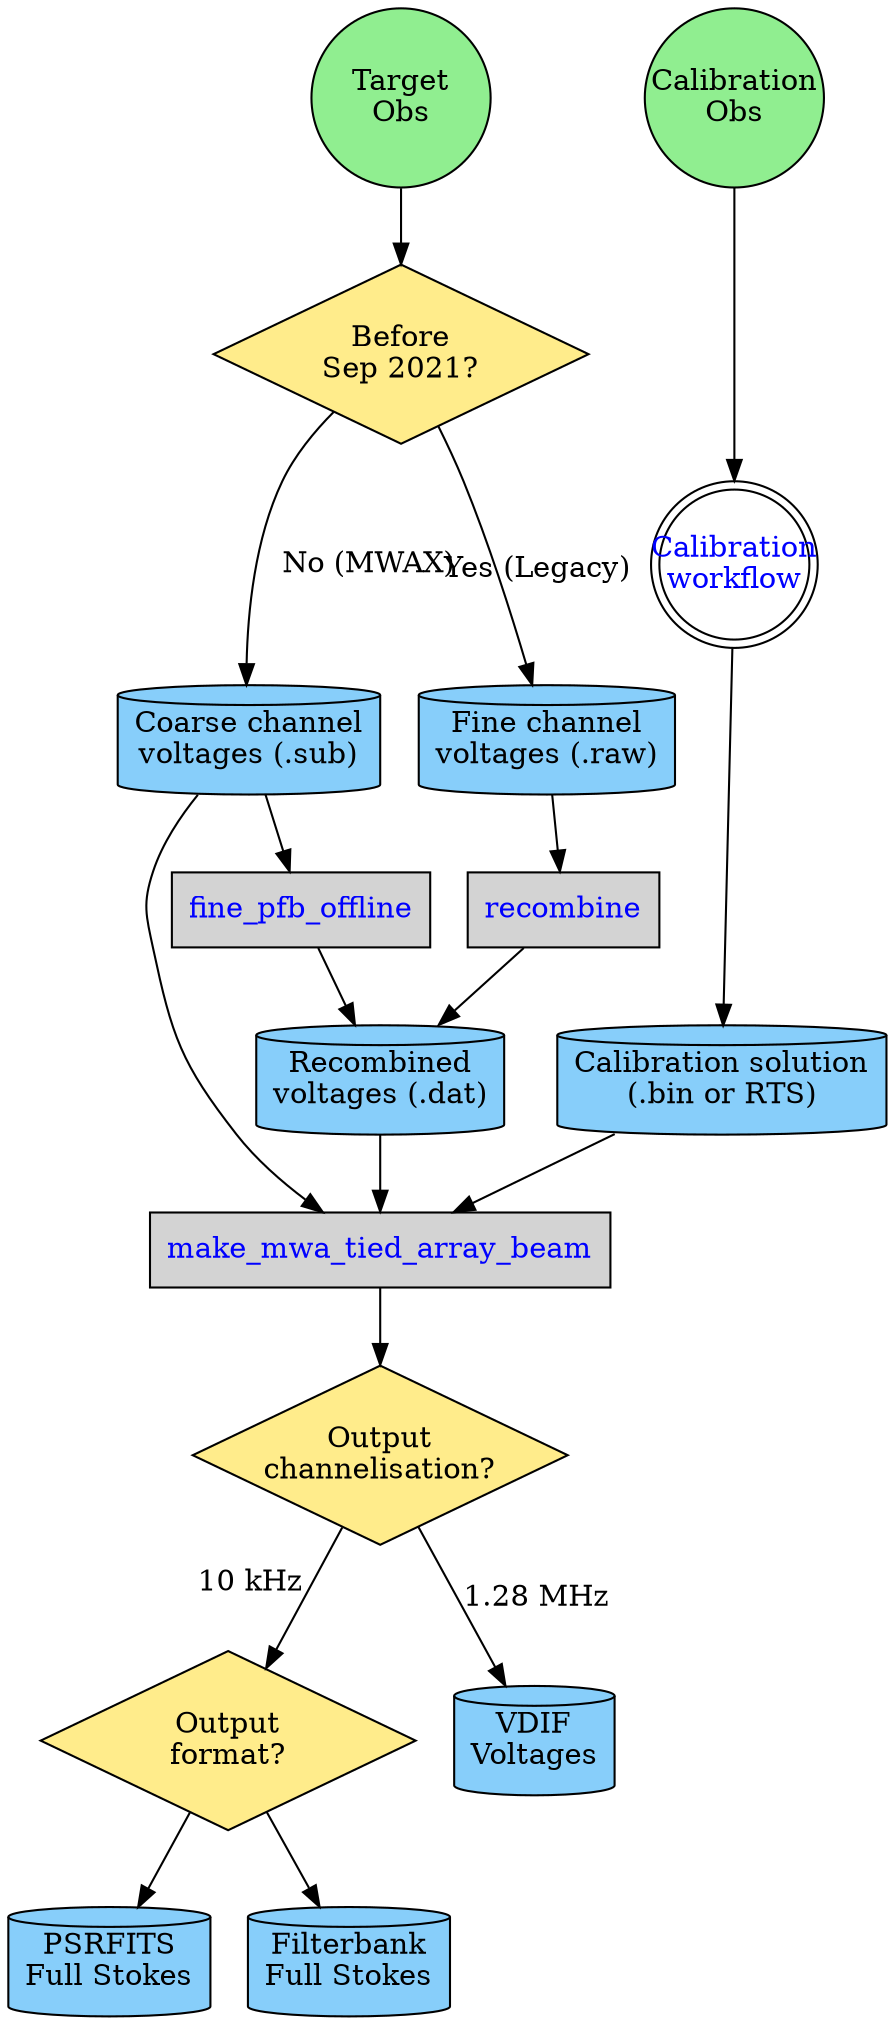 digraph overview {
    node [ shape=cylinder, style="filled" ];
    //splines = curved;

    targetobs [ label="Target\nObs", shape=circle, fixedsize=true, width=1.2, fillcolor=lightgreen ];
    calobs [ label="Calibration\nObs", shape=circle, fixedsize=true, width=1.2, fillcolor=lightgreen ];
    date [ label="Before\nSep 2021?", shape=diamond, fillcolor=lightgoldenrod1, fixedsize=true, width=2.5, height=1.2 ];
    raw [ label="Fine channel\nvoltages (.raw)", fillcolor=lightskyblue ];
    sub [ label="Coarse channel\nvoltages (.sub)", fillcolor=lightskyblue ];
    dat [ label="Recombined\nvoltages (.dat)", fillcolor=lightskyblue ];
    outputchannelisation [ label="Output\nchannelisation?", shape=diamond, fillcolor=lightgoldenrod1, fixedsize=true, width=2.5, height=1.2 ];
    outputformat [ label="Output\nformat?", shape=diamond, fillcolor=lightgoldenrod1, fixedsize=true, width=2.5, height=1.2 ];
    psrfits [ label="PSRFITS\nFull Stokes", fillcolor=lightskyblue ];
    filterbank [ label="Filterbank\nFull Stokes", fillcolor=lightskyblue ];
    vdif [ label="VDIF\nVoltages", fillcolor=lightskyblue ];
    calsol [ label="Calibration solution\n(.bin or RTS)", fillcolor=lightskyblue ];
    recombine [ label="recombine", shape=record, href="https://github.com/ICRAR/mwa-voltage.git", fontcolor=blue ];
    tiedarray [ label="make_mwa_tied_array_beam", shape=record, href="@ref applicationsmakemwatiedarraybeam", fontcolor=blue ];
    targetobs -> date;
    date -> raw [ xlabel="Yes (Legacy)" ];
    date -> sub [ label="No (MWAX)" ];
    sub -> tiedarray;
    callink [ label="Calibration\nworkflow", shape=doublecircle, fillcolor=white, fixedsize=true, width=1.0, href="@ref usersguidecalibration", fontcolor=blue ];

    offlinepfb [ label="fine_pfb_offline", shape=record, href="@ref applicationsfinepfboffline", fontcolor=blue ];

    raw -> recombine -> dat;
    sub -> offlinepfb -> dat;
    dat -> tiedarray -> outputchannelisation;
    outputchannelisation -> outputformat [ xlabel="10 kHz" ];
    outputchannelisation -> vdif [ label="1.28 MHz" ];
    calsol -> tiedarray;
    outputformat -> psrfits;
    outputformat -> filterbank;

    calobs -> callink -> calsol;

    {rank = same; targetobs; calobs; }
    {rank = same; raw; sub;}
    {rank = same; dat; calsol;}
}
